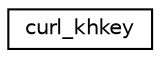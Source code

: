 digraph "Graphical Class Hierarchy"
{
 // LATEX_PDF_SIZE
  edge [fontname="Helvetica",fontsize="10",labelfontname="Helvetica",labelfontsize="10"];
  node [fontname="Helvetica",fontsize="10",shape=record];
  rankdir="LR";
  Node0 [label="curl_khkey",height=0.2,width=0.4,color="black", fillcolor="white", style="filled",URL="$structcurl__khkey.html",tooltip=" "];
}
